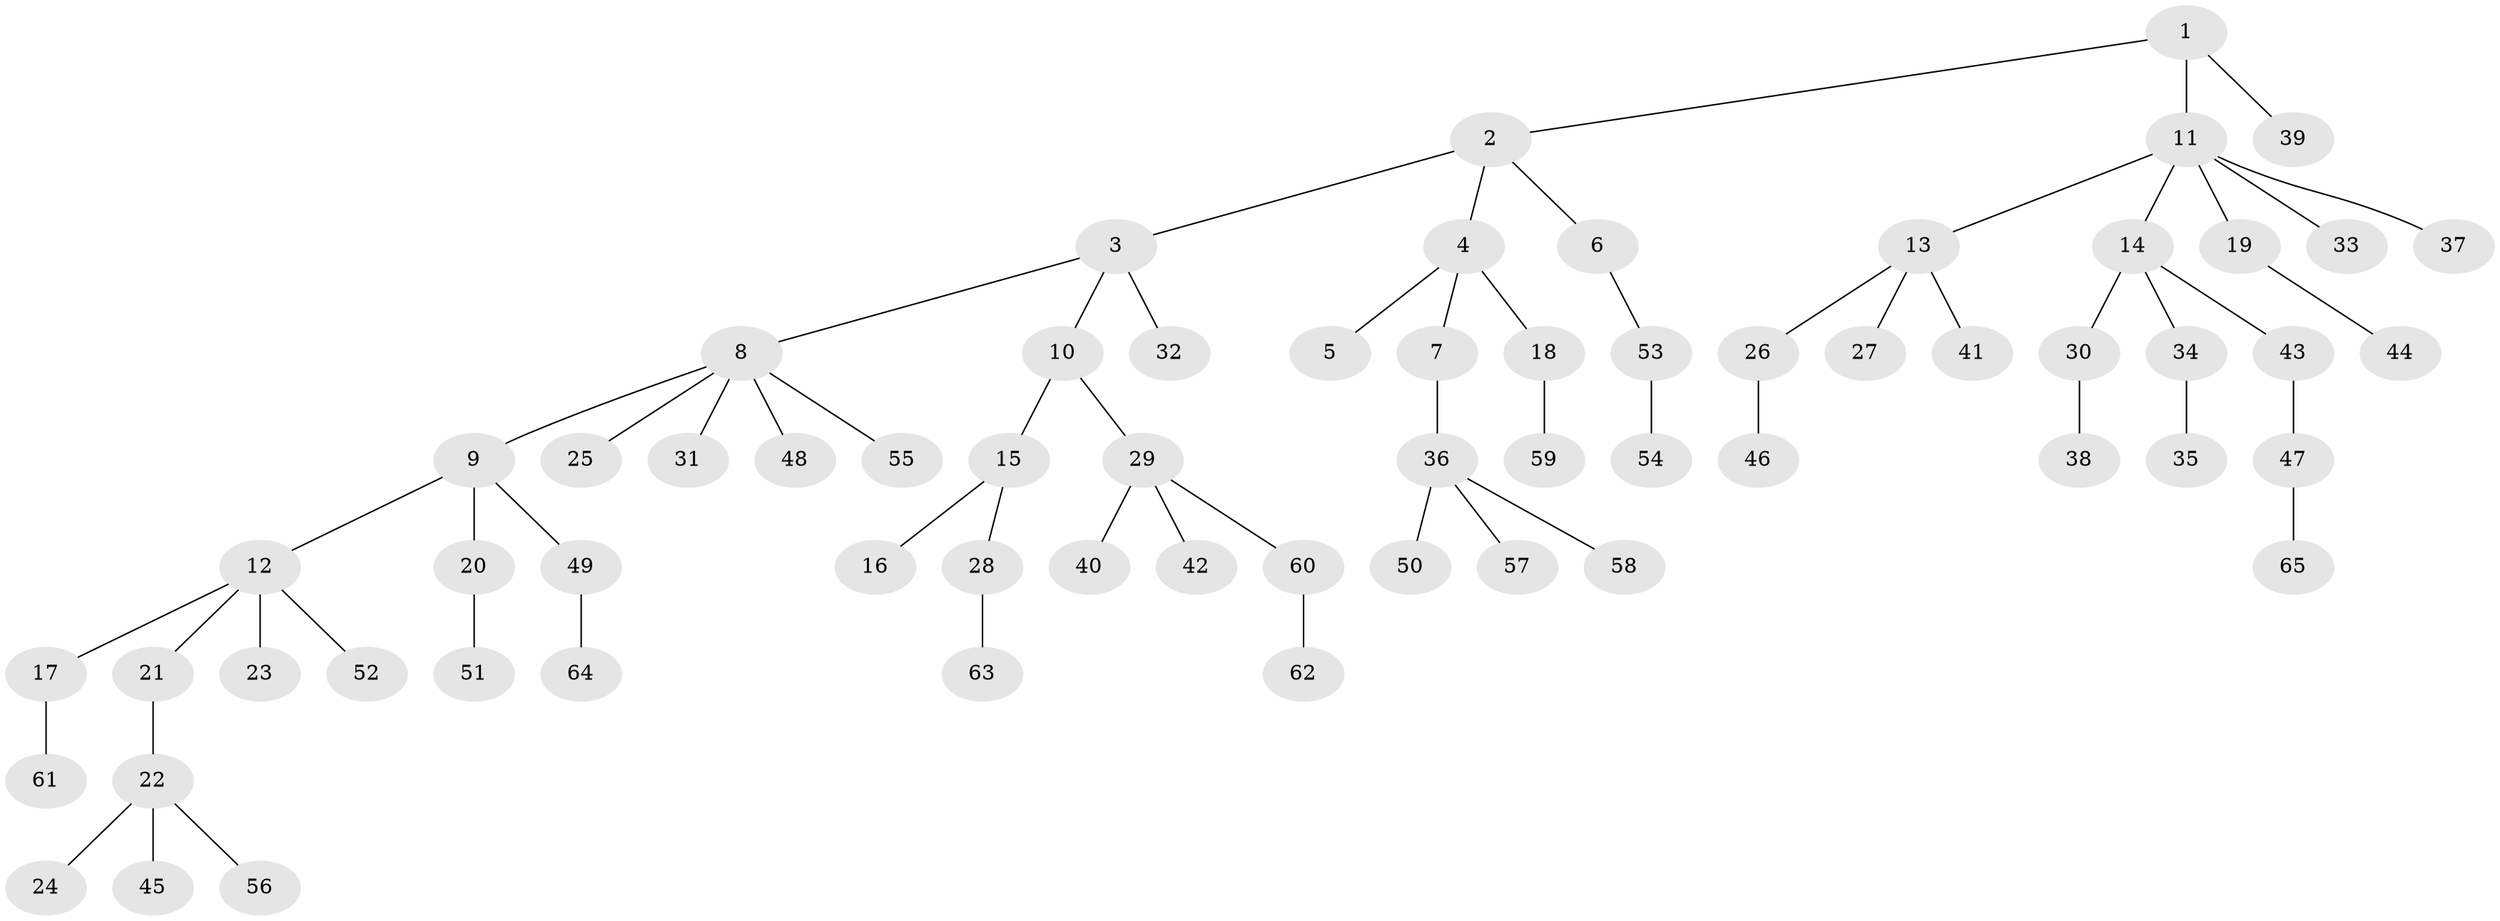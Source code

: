 // coarse degree distribution, {2: 0.12195121951219512, 4: 0.0975609756097561, 3: 0.17073170731707318, 5: 0.04878048780487805, 1: 0.5609756097560976}
// Generated by graph-tools (version 1.1) at 2025/51/03/04/25 22:51:59]
// undirected, 65 vertices, 64 edges
graph export_dot {
  node [color=gray90,style=filled];
  1;
  2;
  3;
  4;
  5;
  6;
  7;
  8;
  9;
  10;
  11;
  12;
  13;
  14;
  15;
  16;
  17;
  18;
  19;
  20;
  21;
  22;
  23;
  24;
  25;
  26;
  27;
  28;
  29;
  30;
  31;
  32;
  33;
  34;
  35;
  36;
  37;
  38;
  39;
  40;
  41;
  42;
  43;
  44;
  45;
  46;
  47;
  48;
  49;
  50;
  51;
  52;
  53;
  54;
  55;
  56;
  57;
  58;
  59;
  60;
  61;
  62;
  63;
  64;
  65;
  1 -- 2;
  1 -- 11;
  1 -- 39;
  2 -- 3;
  2 -- 4;
  2 -- 6;
  3 -- 8;
  3 -- 10;
  3 -- 32;
  4 -- 5;
  4 -- 7;
  4 -- 18;
  6 -- 53;
  7 -- 36;
  8 -- 9;
  8 -- 25;
  8 -- 31;
  8 -- 48;
  8 -- 55;
  9 -- 12;
  9 -- 20;
  9 -- 49;
  10 -- 15;
  10 -- 29;
  11 -- 13;
  11 -- 14;
  11 -- 19;
  11 -- 33;
  11 -- 37;
  12 -- 17;
  12 -- 21;
  12 -- 23;
  12 -- 52;
  13 -- 26;
  13 -- 27;
  13 -- 41;
  14 -- 30;
  14 -- 34;
  14 -- 43;
  15 -- 16;
  15 -- 28;
  17 -- 61;
  18 -- 59;
  19 -- 44;
  20 -- 51;
  21 -- 22;
  22 -- 24;
  22 -- 45;
  22 -- 56;
  26 -- 46;
  28 -- 63;
  29 -- 40;
  29 -- 42;
  29 -- 60;
  30 -- 38;
  34 -- 35;
  36 -- 50;
  36 -- 57;
  36 -- 58;
  43 -- 47;
  47 -- 65;
  49 -- 64;
  53 -- 54;
  60 -- 62;
}
